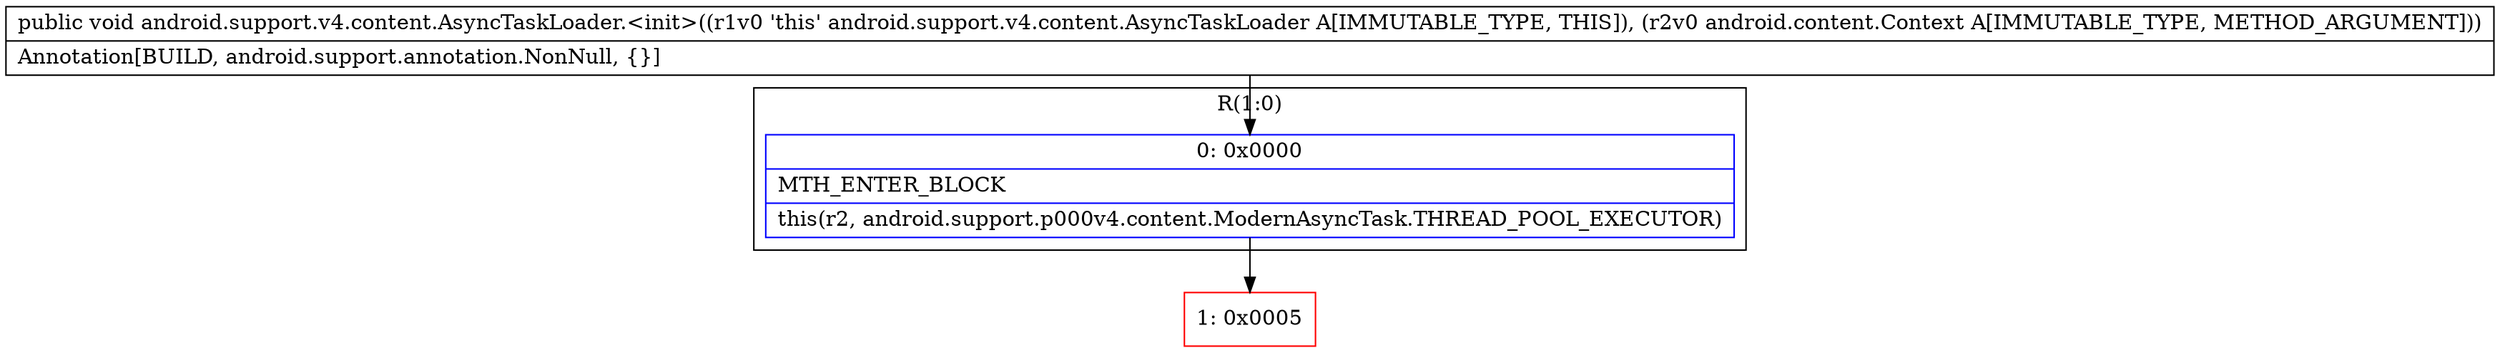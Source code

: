 digraph "CFG forandroid.support.v4.content.AsyncTaskLoader.\<init\>(Landroid\/content\/Context;)V" {
subgraph cluster_Region_2130662381 {
label = "R(1:0)";
node [shape=record,color=blue];
Node_0 [shape=record,label="{0\:\ 0x0000|MTH_ENTER_BLOCK\l|this(r2, android.support.p000v4.content.ModernAsyncTask.THREAD_POOL_EXECUTOR)\l}"];
}
Node_1 [shape=record,color=red,label="{1\:\ 0x0005}"];
MethodNode[shape=record,label="{public void android.support.v4.content.AsyncTaskLoader.\<init\>((r1v0 'this' android.support.v4.content.AsyncTaskLoader A[IMMUTABLE_TYPE, THIS]), (r2v0 android.content.Context A[IMMUTABLE_TYPE, METHOD_ARGUMENT]))  | Annotation[BUILD, android.support.annotation.NonNull, \{\}]\l}"];
MethodNode -> Node_0;
Node_0 -> Node_1;
}

